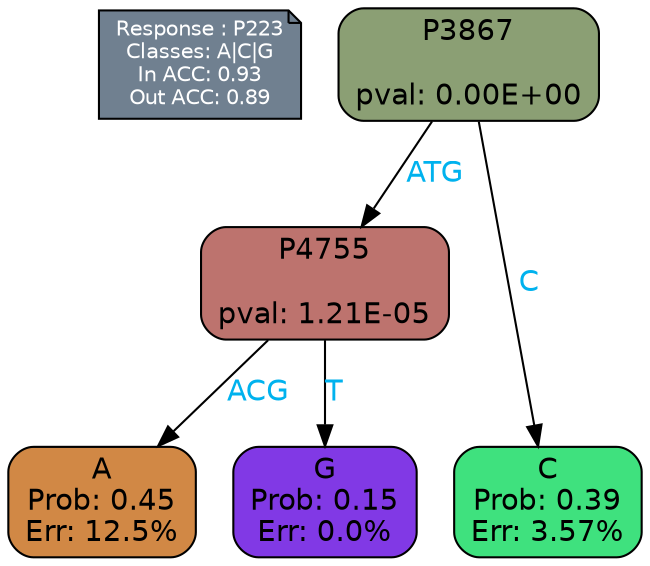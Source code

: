 digraph Tree {
node [shape=box, style="filled, rounded", color="black", fontname=helvetica] ;
graph [ranksep=equally, splines=polylines, bgcolor=transparent, dpi=600] ;
edge [fontname=helvetica] ;
LEGEND [label="Response : P223
Classes: A|C|G
In ACC: 0.93
Out ACC: 0.89
",shape=note,align=left,style=filled,fillcolor="slategray",fontcolor="white",fontsize=10];1 [label="P3867

pval: 0.00E+00", fillcolor="#8b9f74"] ;
2 [label="P4755

pval: 1.21E-05", fillcolor="#bd736e"] ;
3 [label="A
Prob: 0.45
Err: 12.5%", fillcolor="#d18845"] ;
4 [label="G
Prob: 0.15
Err: 0.0%", fillcolor="#8139e5"] ;
5 [label="C
Prob: 0.39
Err: 3.57%", fillcolor="#3fe17e"] ;
1 -> 2 [label="ATG",fontcolor=deepskyblue2] ;
1 -> 5 [label="C",fontcolor=deepskyblue2] ;
2 -> 3 [label="ACG",fontcolor=deepskyblue2] ;
2 -> 4 [label="T",fontcolor=deepskyblue2] ;
{rank = same; 3;4;5;}{rank = same; LEGEND;1;}}